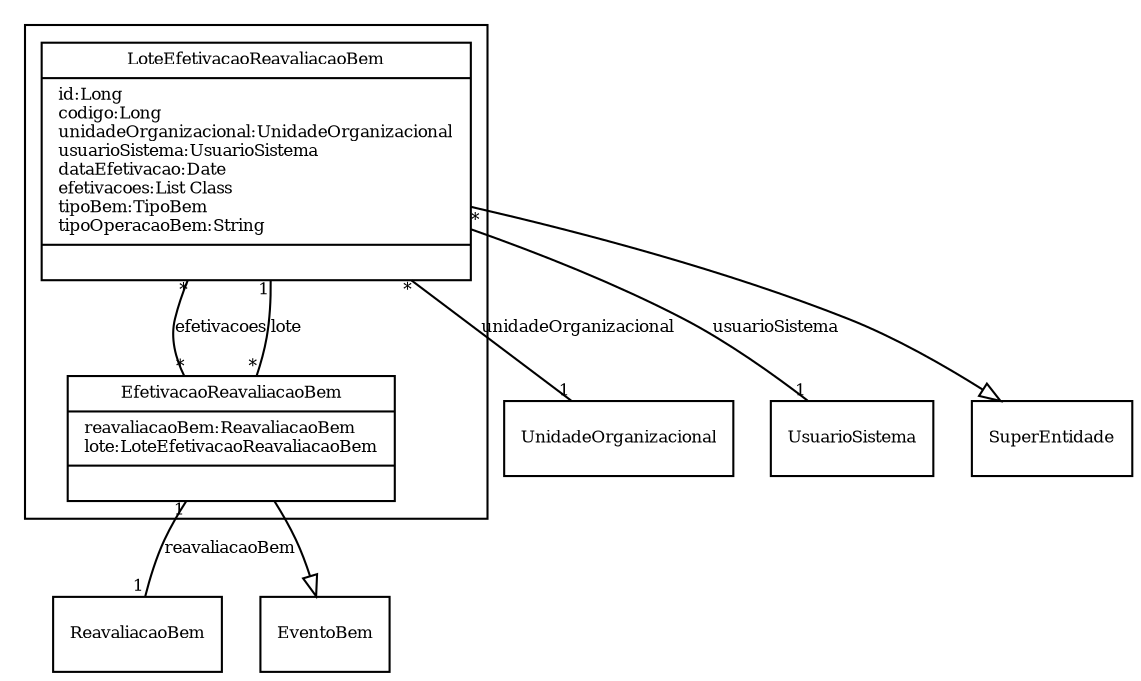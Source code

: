 digraph G{
fontname = "Times-Roman"
fontsize = 8

node [
        fontname = "Times-Roman"
        fontsize = 8
        shape = "record"
]

edge [
        fontname = "Times-Roman"
        fontsize = 8
]

subgraph clusterEFETIVACAO_DE_REAVALIACAO_DE_BENS_MOVEIS
{
LoteEfetivacaoReavaliacaoBem [label = "{LoteEfetivacaoReavaliacaoBem|id:Long\lcodigo:Long\lunidadeOrganizacional:UnidadeOrganizacional\lusuarioSistema:UsuarioSistema\ldataEfetivacao:Date\lefetivacoes:List Class\ltipoBem:TipoBem\ltipoOperacaoBem:String\l|\l}"]
EfetivacaoReavaliacaoBem [label = "{EfetivacaoReavaliacaoBem|reavaliacaoBem:ReavaliacaoBem\llote:LoteEfetivacaoReavaliacaoBem\l|\l}"]
}
edge [arrowhead = "none" headlabel = "1" taillabel = "*"] LoteEfetivacaoReavaliacaoBem -> UnidadeOrganizacional [label = "unidadeOrganizacional"]
edge [arrowhead = "none" headlabel = "1" taillabel = "*"] LoteEfetivacaoReavaliacaoBem -> UsuarioSistema [label = "usuarioSistema"]
edge [arrowhead = "none" headlabel = "*" taillabel = "*"] LoteEfetivacaoReavaliacaoBem -> EfetivacaoReavaliacaoBem [label = "efetivacoes"]
edge [ arrowhead = "empty" headlabel = "" taillabel = ""] LoteEfetivacaoReavaliacaoBem -> SuperEntidade
edge [arrowhead = "none" headlabel = "1" taillabel = "1"] EfetivacaoReavaliacaoBem -> ReavaliacaoBem [label = "reavaliacaoBem"]
edge [arrowhead = "none" headlabel = "1" taillabel = "*"] EfetivacaoReavaliacaoBem -> LoteEfetivacaoReavaliacaoBem [label = "lote"]
edge [ arrowhead = "empty" headlabel = "" taillabel = ""] EfetivacaoReavaliacaoBem -> EventoBem
}
